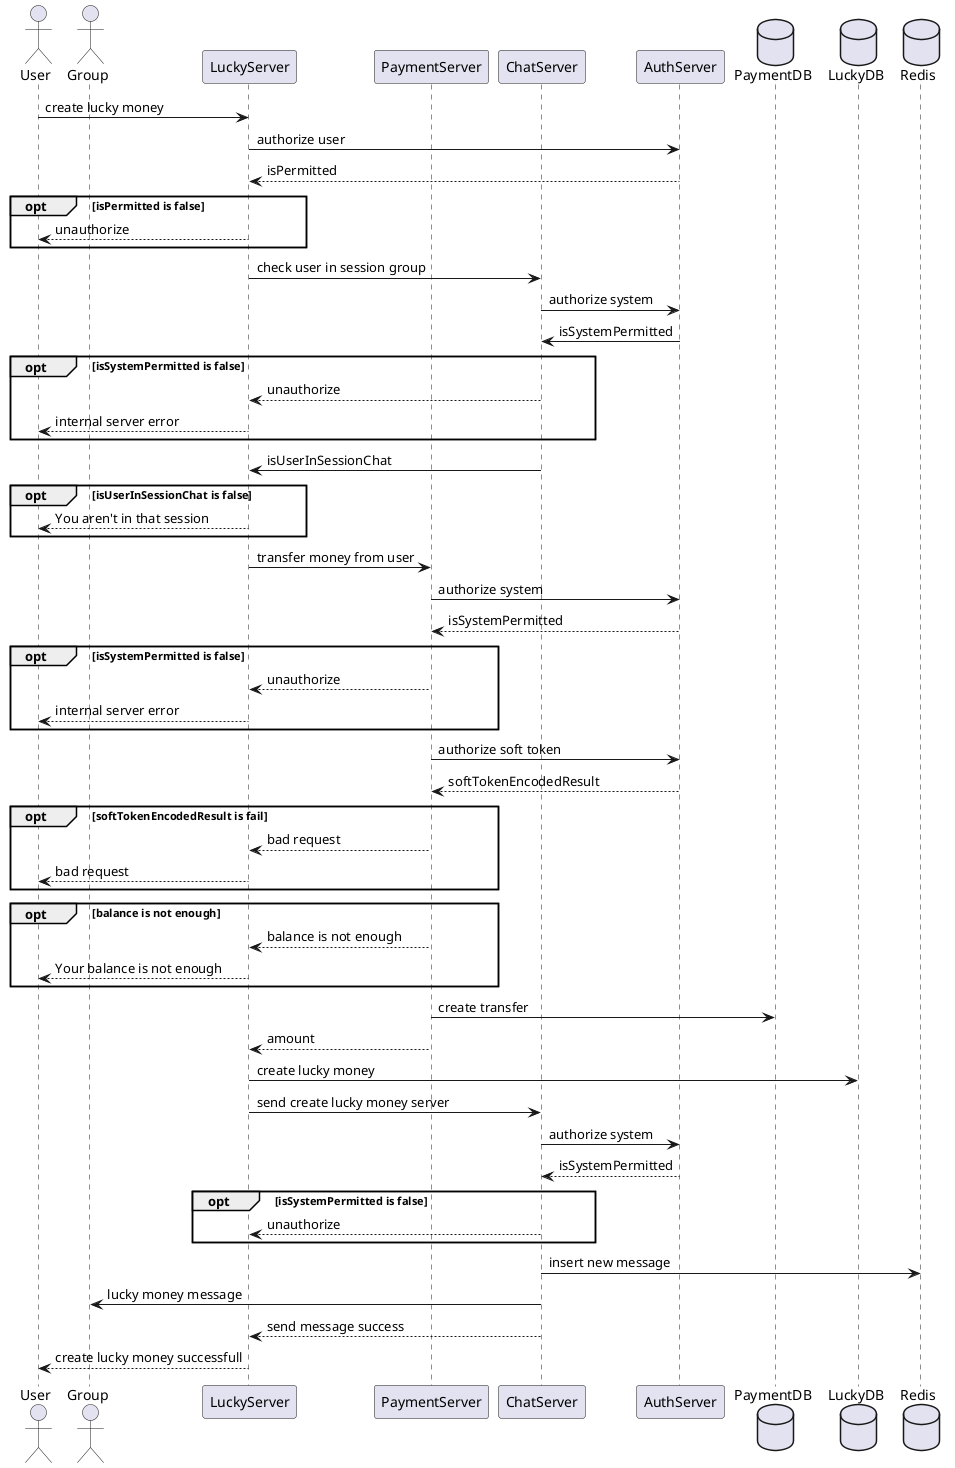 @startuml
actor User
actor Group
participant LuckyServer
participant PaymentServer
participant ChatServer
participant AuthServer

database PaymentDB
database LuckyDB
database Redis

User -> LuckyServer: create lucky money
LuckyServer -> AuthServer: authorize user
AuthServer --> LuckyServer: isPermitted
opt isPermitted is false
    LuckyServer --> User: unauthorize
end
LuckyServer -> ChatServer: check user in session group
ChatServer -> AuthServer: authorize system
AuthServer -> ChatServer: isSystemPermitted
opt isSystemPermitted is false
    ChatServer --> LuckyServer: unauthorize
    LuckyServer --> User: internal server error
end
ChatServer -> LuckyServer: isUserInSessionChat
opt isUserInSessionChat is false
    LuckyServer --> User: You aren't in that session
end 
LuckyServer -> PaymentServer: transfer money from user
PaymentServer -> AuthServer: authorize system
AuthServer --> PaymentServer: isSystemPermitted
opt isSystemPermitted is false
    PaymentServer --> LuckyServer: unauthorize
    LuckyServer --> User: internal server error
end
PaymentServer -> AuthServer: authorize soft token
AuthServer --> PaymentServer: softTokenEncodedResult
opt softTokenEncodedResult is fail
    PaymentServer --> LuckyServer: bad request
    LuckyServer --> User: bad request
end
opt balance is not enough
    PaymentServer --> LuckyServer: balance is not enough
    LuckyServer --> User: Your balance is not enough
end 
PaymentServer -> PaymentDB: create transfer
PaymentServer --> LuckyServer: amount
LuckyServer -> LuckyDB: create lucky money
LuckyServer -> ChatServer: send create lucky money server
ChatServer -> AuthServer: authorize system
AuthServer --> ChatServer: isSystemPermitted
opt isSystemPermitted is false
    ChatServer --> LuckyServer: unauthorize
end
ChatServer -> Redis: insert new message
ChatServer -> Group: lucky money message
ChatServer --> LuckyServer: send message success
LuckyServer --> User: create lucky money successfull



@enduml